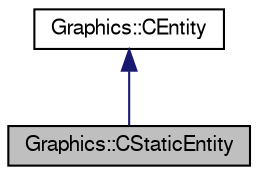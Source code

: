 digraph "Graphics::CStaticEntity"
{
  edge [fontname="FreeSans",fontsize="10",labelfontname="FreeSans",labelfontsize="10"];
  node [fontname="FreeSans",fontsize="10",shape=record];
  Node1 [label="Graphics::CStaticEntity",height=0.2,width=0.4,color="black", fillcolor="grey75", style="filled", fontcolor="black"];
  Node2 -> Node1 [dir="back",color="midnightblue",fontsize="10",style="solid",fontname="FreeSans"];
  Node2 [label="Graphics::CEntity",height=0.2,width=0.4,color="black", fillcolor="white", style="filled",URL="$class_graphics_1_1_c_entity.html",tooltip="Clase que representa una entidad gráfica. "];
}
